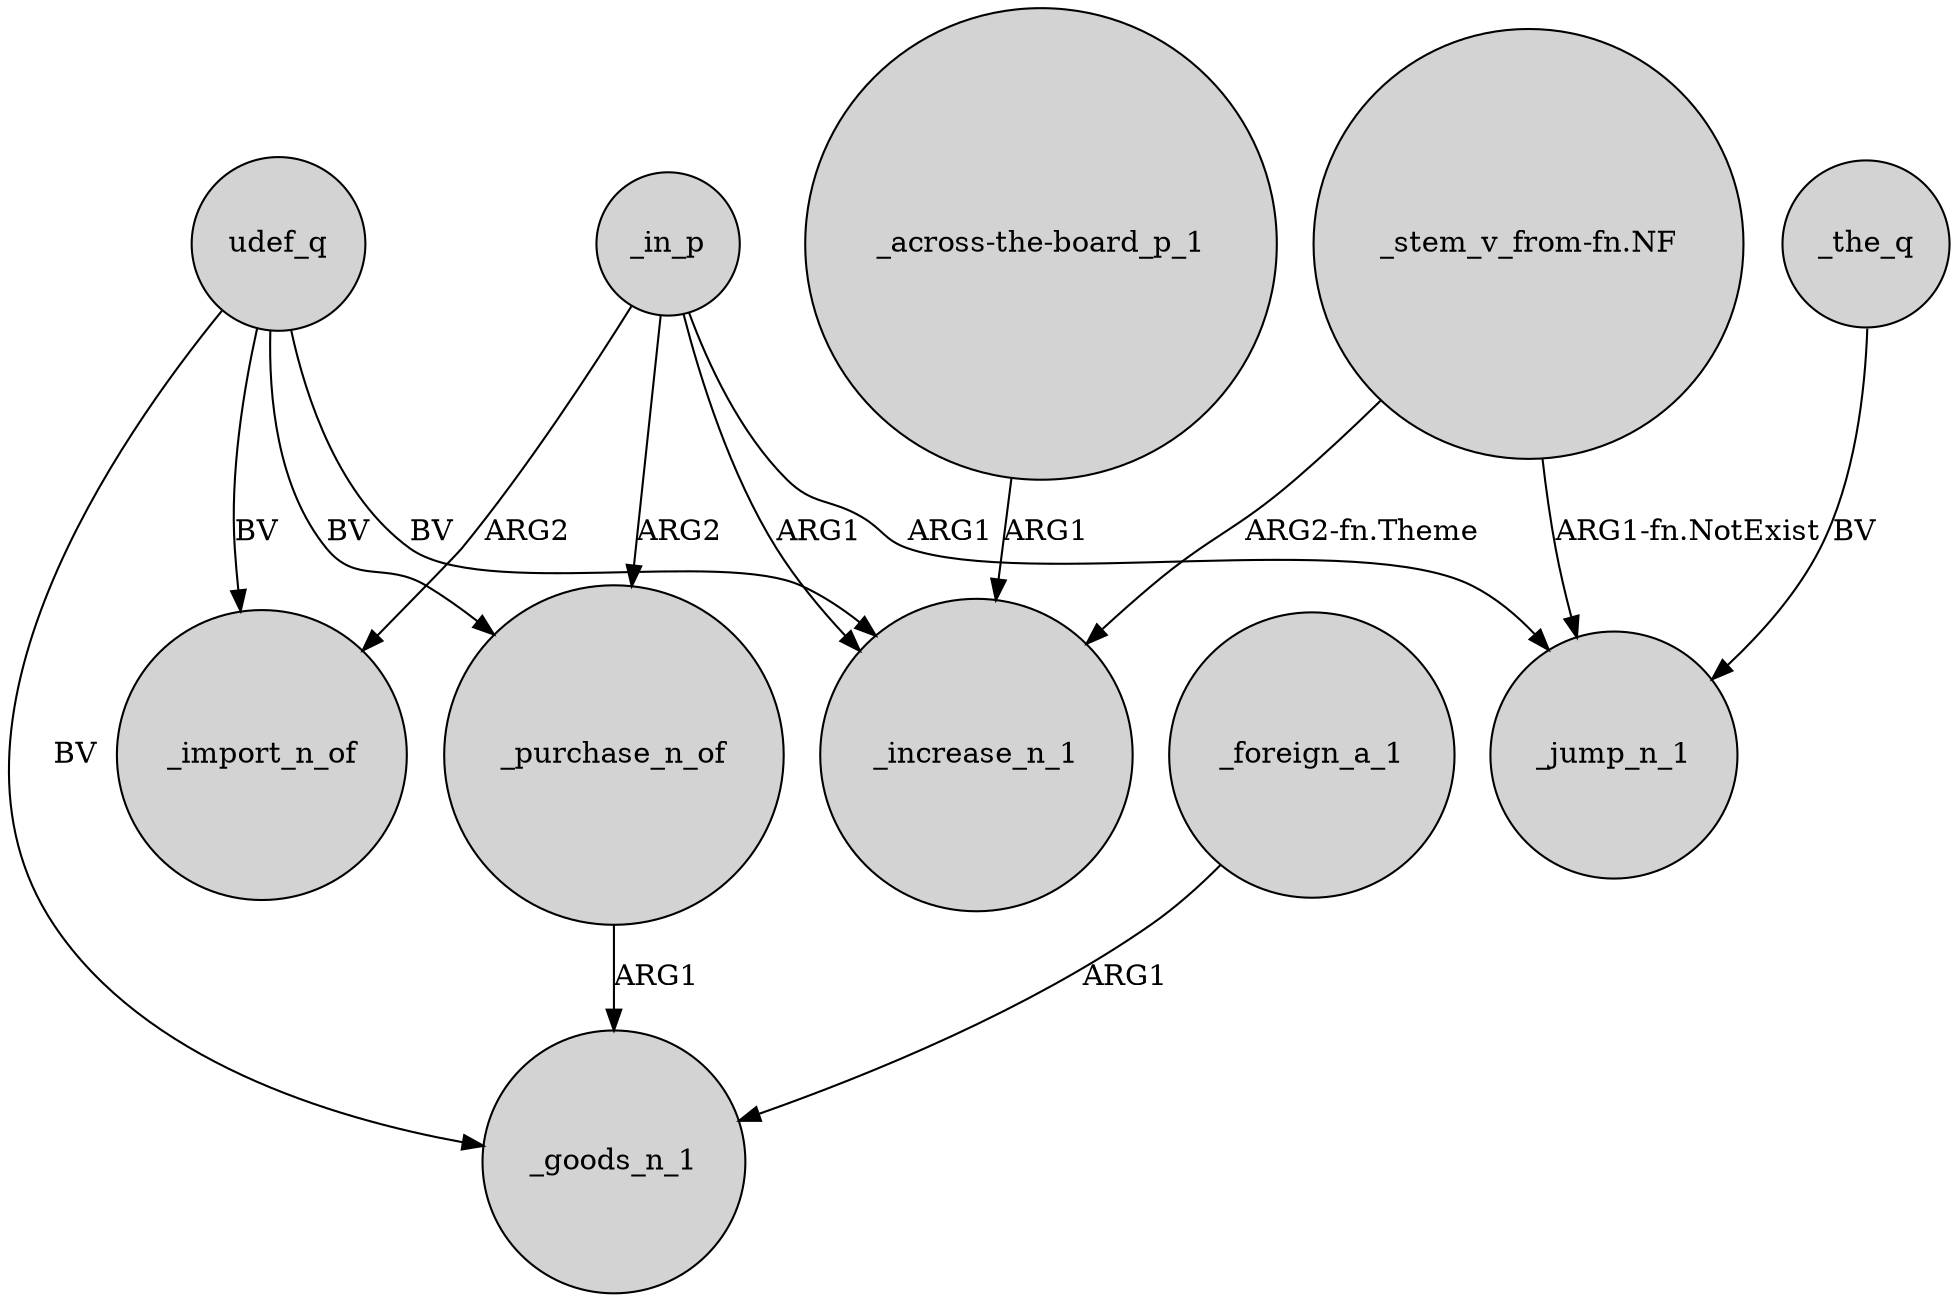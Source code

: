digraph {
	node [shape=circle style=filled]
	_in_p -> _purchase_n_of [label=ARG2]
	_purchase_n_of -> _goods_n_1 [label=ARG1]
	"_stem_v_from-fn.NF" -> _jump_n_1 [label="ARG1-fn.NotExist"]
	_in_p -> _jump_n_1 [label=ARG1]
	_foreign_a_1 -> _goods_n_1 [label=ARG1]
	udef_q -> _goods_n_1 [label=BV]
	udef_q -> _increase_n_1 [label=BV]
	"_stem_v_from-fn.NF" -> _increase_n_1 [label="ARG2-fn.Theme"]
	"_across-the-board_p_1" -> _increase_n_1 [label=ARG1]
	_in_p -> _increase_n_1 [label=ARG1]
	udef_q -> _import_n_of [label=BV]
	udef_q -> _purchase_n_of [label=BV]
	_in_p -> _import_n_of [label=ARG2]
	_the_q -> _jump_n_1 [label=BV]
}
